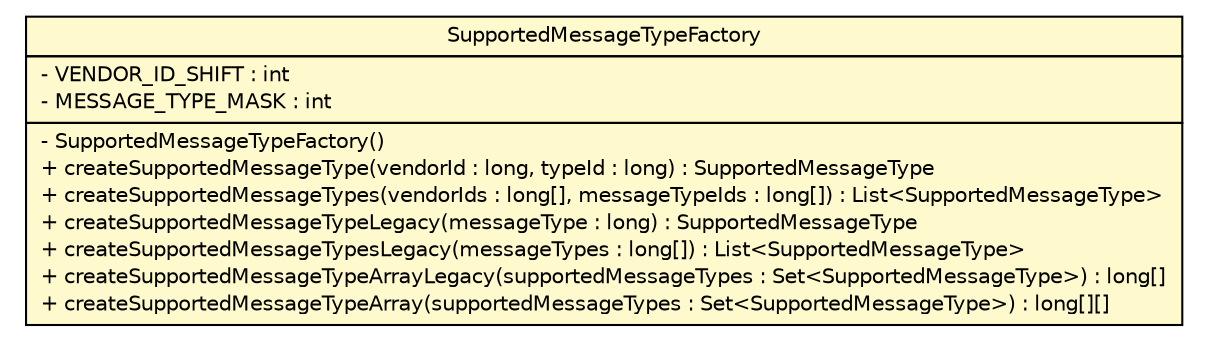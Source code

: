 #!/usr/local/bin/dot
#
# Class diagram 
# Generated by UMLGraph version R5_6 (http://www.umlgraph.org/)
#

digraph G {
	edge [fontname="Helvetica",fontsize=10,labelfontname="Helvetica",labelfontsize=10];
	node [fontname="Helvetica",fontsize=10,shape=plaintext];
	nodesep=0.25;
	ranksep=0.5;
	// de.hsbremen.tc.tnc.report.SupportedMessageTypeFactory
	c920 [label=<<table title="de.hsbremen.tc.tnc.report.SupportedMessageTypeFactory" border="0" cellborder="1" cellspacing="0" cellpadding="2" port="p" bgcolor="lemonChiffon" href="./SupportedMessageTypeFactory.html">
		<tr><td><table border="0" cellspacing="0" cellpadding="1">
<tr><td align="center" balign="center"> SupportedMessageTypeFactory </td></tr>
		</table></td></tr>
		<tr><td><table border="0" cellspacing="0" cellpadding="1">
<tr><td align="left" balign="left"> - VENDOR_ID_SHIFT : int </td></tr>
<tr><td align="left" balign="left"> - MESSAGE_TYPE_MASK : int </td></tr>
		</table></td></tr>
		<tr><td><table border="0" cellspacing="0" cellpadding="1">
<tr><td align="left" balign="left"> - SupportedMessageTypeFactory() </td></tr>
<tr><td align="left" balign="left"> + createSupportedMessageType(vendorId : long, typeId : long) : SupportedMessageType </td></tr>
<tr><td align="left" balign="left"> + createSupportedMessageTypes(vendorIds : long[], messageTypeIds : long[]) : List&lt;SupportedMessageType&gt; </td></tr>
<tr><td align="left" balign="left"> + createSupportedMessageTypeLegacy(messageType : long) : SupportedMessageType </td></tr>
<tr><td align="left" balign="left"> + createSupportedMessageTypesLegacy(messageTypes : long[]) : List&lt;SupportedMessageType&gt; </td></tr>
<tr><td align="left" balign="left"> + createSupportedMessageTypeArrayLegacy(supportedMessageTypes : Set&lt;SupportedMessageType&gt;) : long[] </td></tr>
<tr><td align="left" balign="left"> + createSupportedMessageTypeArray(supportedMessageTypes : Set&lt;SupportedMessageType&gt;) : long[][] </td></tr>
		</table></td></tr>
		</table>>, URL="./SupportedMessageTypeFactory.html", fontname="Helvetica", fontcolor="black", fontsize=10.0];
}

